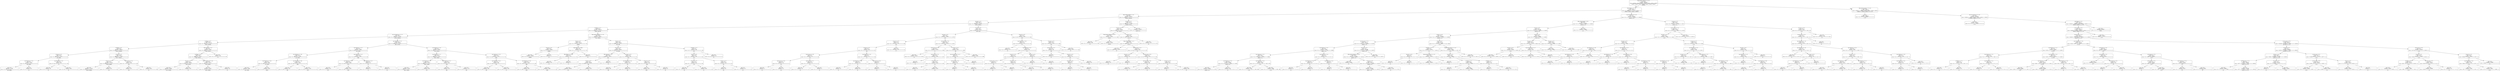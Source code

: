 digraph Tree {
node [shape=box, style="rounded", color="black", fontname="helvetica"] ;
edge [fontname="helvetica"] ;
0 [label="http.request.method_1 <= -0.4\ngini = 0.9\nsamples = 3000360\nvalue = [200024, 200024, 200024, 200024, 200024, 200024, 200024\n200024, 200024, 200024, 200024, 200024, 200024, 200024\n200024]"] ;
1 [label="http.referer_1 <= -1.0\ngini = 0.8\nsamples = 1200144\nvalue = [0, 200024, 0, 0, 0, 0, 0, 0, 200024, 0, 0\n200024, 200024, 200024, 200024]"] ;
0 -> 1 [labeldistance=2.5, labelangle=45, headlabel="True"] ;
2 [label="http.content_length <= -0.1\ngini = 0.7\nsamples = 600072\nvalue = [0, 200024, 0, 0, 0, 0, 0, 0, 0, 0, 0, 0, 0\n200024, 200024]"] ;
1 -> 2 ;
3 [label="tcp.seq <= -0.2\ngini = 0.6\nsamples = 425387\nvalue = [0, 197119, 0, 0, 0, 0, 0, 0, 0, 0, 0, 0, 0\n43456, 184812]"] ;
2 -> 3 ;
4 [label="tcp.flags <= 1.2\ngini = 0.6\nsamples = 404410\nvalue = [0, 197021, 0, 0, 0, 0, 0, 0, 0, 0, 0, 0, 0\n22659, 184730]"] ;
3 -> 4 ;
5 [label="tcp.connection.syn <= 1.3\ngini = 0.6\nsamples = 315432\nvalue = [0, 127753, 0, 0, 0, 0, 0, 0, 0, 0, 0, 0, 0\n21543, 166136]"] ;
4 -> 5 ;
6 [label="tcp.flags <= 0.4\ngini = 0.5\nsamples = 247399\nvalue = [0, 77477, 0, 0, 0, 0, 0, 0, 0, 0, 0, 0, 0\n19556, 150366]"] ;
5 -> 6 ;
7 [label="tcp.flags <= 0.1\ngini = 0.6\nsamples = 186337\nvalue = [0, 66597, 0, 0, 0, 0, 0, 0, 0, 0, 0, 0, 0\n16120, 103620]"] ;
6 -> 7 ;
8 [label="tcp.seq <= -0.2\ngini = 0.5\nsamples = 12475\nvalue = [0, 2937, 0, 0, 0, 0, 0, 0, 0, 0, 0, 0, 0\n943, 8595]"] ;
7 -> 8 ;
9 [label="tcp.checksum <= 1.9\ngini = 0.4\nsamples = 11834\nvalue = [0, 2414, 0, 0, 0, 0, 0, 0, 0, 0, 0, 0, 0\n825, 8595]"] ;
8 -> 9 ;
10 [label="gini = 0.4\nsamples = 11795\nvalue = [0, 2390, 0, 0, 0, 0, 0, 0, 0, 0, 0, 0, 0\n819, 8586]"] ;
9 -> 10 ;
11 [label="gini = 0.5\nsamples = 39\nvalue = [0, 24, 0, 0, 0, 0, 0, 0, 0, 0, 0, 0, 0, 6\n9]"] ;
9 -> 11 ;
12 [label="tcp.checksum <= -0.7\ngini = 0.3\nsamples = 641\nvalue = [0, 523, 0, 0, 0, 0, 0, 0, 0, 0, 0, 0, 0, 118\n0]"] ;
8 -> 12 ;
13 [label="gini = 0.0\nsamples = 92\nvalue = [0, 91, 0, 0, 0, 0, 0, 0, 0, 0, 0, 0, 0, 1\n0]"] ;
12 -> 13 ;
14 [label="gini = 0.3\nsamples = 549\nvalue = [0, 432, 0, 0, 0, 0, 0, 0, 0, 0, 0, 0, 0, 117\n0]"] ;
12 -> 14 ;
15 [label="tcp.seq <= -0.2\ngini = 0.6\nsamples = 173862\nvalue = [0, 63660, 0, 0, 0, 0, 0, 0, 0, 0, 0, 0, 0\n15177, 95025]"] ;
7 -> 15 ;
16 [label="tcp.ack <= -0.2\ngini = 0.6\nsamples = 173424\nvalue = [0, 63653, 0, 0, 0, 0, 0, 0, 0, 0, 0, 0, 0\n14785, 94986]"] ;
15 -> 16 ;
17 [label="gini = 0.6\nsamples = 173151\nvalue = [0, 63653, 0, 0, 0, 0, 0, 0, 0, 0, 0, 0, 0\n14533, 94965]"] ;
16 -> 17 ;
18 [label="gini = 0.1\nsamples = 273\nvalue = [0, 0, 0, 0, 0, 0, 0, 0, 0, 0, 0, 0, 0, 252\n21]"] ;
16 -> 18 ;
19 [label="tcp.ack_raw <= -0.1\ngini = 0.2\nsamples = 438\nvalue = [0, 7, 0, 0, 0, 0, 0, 0, 0, 0, 0, 0, 0, 392\n39]"] ;
15 -> 19 ;
20 [label="gini = 0.3\nsamples = 137\nvalue = [0, 0, 0, 0, 0, 0, 0, 0, 0, 0, 0, 0, 0, 107\n30]"] ;
19 -> 20 ;
21 [label="gini = 0.1\nsamples = 301\nvalue = [0, 7, 0, 0, 0, 0, 0, 0, 0, 0, 0, 0, 0, 285\n9]"] ;
19 -> 21 ;
22 [label="http.response <= 2.3\ngini = 0.4\nsamples = 61062\nvalue = [0, 10880, 0, 0, 0, 0, 0, 0, 0, 0, 0, 0, 0\n3436, 46746]"] ;
6 -> 22 ;
23 [label="tcp.flags <= 0.6\ngini = 0.4\nsamples = 60910\nvalue = [0, 10880, 0, 0, 0, 0, 0, 0, 0, 0, 0, 0, 0\n3284, 46746]"] ;
22 -> 23 ;
24 [label="tcp.seq <= -0.2\ngini = 0.3\nsamples = 38636\nvalue = [0, 6376, 0, 0, 0, 0, 0, 0, 0, 0, 0, 0, 0\n1206, 31054]"] ;
23 -> 24 ;
25 [label="gini = 0.3\nsamples = 38492\nvalue = [0, 6329, 0, 0, 0, 0, 0, 0, 0, 0, 0, 0, 0\n1114, 31049]"] ;
24 -> 25 ;
26 [label="gini = 0.5\nsamples = 144\nvalue = [0, 47, 0, 0, 0, 0, 0, 0, 0, 0, 0, 0, 0, 92\n5]"] ;
24 -> 26 ;
27 [label="tcp.connection.rst <= 1.8\ngini = 0.5\nsamples = 22274\nvalue = [0, 4504, 0, 0, 0, 0, 0, 0, 0, 0, 0, 0, 0\n2078, 15692]"] ;
23 -> 27 ;
28 [label="gini = 0.5\nsamples = 22242\nvalue = [0, 4472, 0, 0, 0, 0, 0, 0, 0, 0, 0, 0, 0\n2078, 15692]"] ;
27 -> 28 ;
29 [label="gini = 0.0\nsamples = 32\nvalue = [0, 32, 0, 0, 0, 0, 0, 0, 0, 0, 0, 0, 0, 0\n0]"] ;
27 -> 29 ;
30 [label="gini = 0.0\nsamples = 152\nvalue = [0, 0, 0, 0, 0, 0, 0, 0, 0, 0, 0, 0, 0, 152\n0]"] ;
22 -> 30 ;
31 [label="tcp.checksum <= -0.7\ngini = 0.4\nsamples = 68033\nvalue = [0, 50276, 0, 0, 0, 0, 0, 0, 0, 0, 0, 0, 0\n1987, 15770]"] ;
5 -> 31 ;
32 [label="tcp.checksum <= -0.7\ngini = 0.4\nsamples = 11803\nvalue = [0, 8294, 0, 0, 0, 0, 0, 0, 0, 0, 0, 0, 0\n253, 3256]"] ;
31 -> 32 ;
33 [label="tcp.checksum <= -0.8\ngini = 0.4\nsamples = 10108\nvalue = [0, 7224, 0, 0, 0, 0, 0, 0, 0, 0, 0, 0, 0\n214, 2670]"] ;
32 -> 33 ;
34 [label="tcp.checksum <= -0.9\ngini = 0.4\nsamples = 8057\nvalue = [0, 5597, 0, 0, 0, 0, 0, 0, 0, 0, 0, 0, 0\n173, 2287]"] ;
33 -> 34 ;
35 [label="gini = 0.4\nsamples = 4830\nvalue = [0, 3478, 0, 0, 0, 0, 0, 0, 0, 0, 0, 0, 0\n116, 1236]"] ;
34 -> 35 ;
36 [label="gini = 0.5\nsamples = 3227\nvalue = [0, 2119, 0, 0, 0, 0, 0, 0, 0, 0, 0, 0, 0, 57\n1051]"] ;
34 -> 36 ;
37 [label="tcp.checksum <= -0.8\ngini = 0.3\nsamples = 2051\nvalue = [0, 1627, 0, 0, 0, 0, 0, 0, 0, 0, 0, 0, 0, 41\n383]"] ;
33 -> 37 ;
38 [label="gini = 0.2\nsamples = 327\nvalue = [0, 284, 0, 0, 0, 0, 0, 0, 0, 0, 0, 0, 0, 7\n36]"] ;
37 -> 38 ;
39 [label="gini = 0.4\nsamples = 1724\nvalue = [0, 1343, 0, 0, 0, 0, 0, 0, 0, 0, 0, 0, 0, 34\n347]"] ;
37 -> 39 ;
40 [label="tcp.checksum <= -0.7\ngini = 0.5\nsamples = 1695\nvalue = [0, 1070, 0, 0, 0, 0, 0, 0, 0, 0, 0, 0, 0, 39\n586]"] ;
32 -> 40 ;
41 [label="tcp.checksum <= -0.7\ngini = 0.5\nsamples = 1684\nvalue = [0, 1070, 0, 0, 0, 0, 0, 0, 0, 0, 0, 0, 0, 37\n577]"] ;
40 -> 41 ;
42 [label="gini = 0.5\nsamples = 137\nvalue = [0, 67, 0, 0, 0, 0, 0, 0, 0, 0, 0, 0, 0, 3\n67]"] ;
41 -> 42 ;
43 [label="gini = 0.5\nsamples = 1547\nvalue = [0, 1003, 0, 0, 0, 0, 0, 0, 0, 0, 0, 0, 0, 34\n510]"] ;
41 -> 43 ;
44 [label="tcp.checksum <= -0.7\ngini = 0.3\nsamples = 11\nvalue = [0, 0, 0, 0, 0, 0, 0, 0, 0, 0, 0, 0, 0, 2\n9]"] ;
40 -> 44 ;
45 [label="gini = 0.5\nsamples = 2\nvalue = [0, 0, 0, 0, 0, 0, 0, 0, 0, 0, 0, 0, 0, 1\n1]"] ;
44 -> 45 ;
46 [label="gini = 0.2\nsamples = 9\nvalue = [0, 0, 0, 0, 0, 0, 0, 0, 0, 0, 0, 0, 0, 1\n8]"] ;
44 -> 46 ;
47 [label="tcp.checksum <= 1.8\ngini = 0.4\nsamples = 56230\nvalue = [0, 41982, 0, 0, 0, 0, 0, 0, 0, 0, 0, 0, 0\n1734, 12514]"] ;
31 -> 47 ;
48 [label="tcp.checksum <= 1.7\ngini = 0.4\nsamples = 53476\nvalue = [0, 39780, 0, 0, 0, 0, 0, 0, 0, 0, 0, 0, 0\n1664, 12032]"] ;
47 -> 48 ;
49 [label="tcp.checksum <= 1.7\ngini = 0.4\nsamples = 53171\nvalue = [0, 39609, 0, 0, 0, 0, 0, 0, 0, 0, 0, 0, 0\n1662, 11900]"] ;
48 -> 49 ;
50 [label="gini = 0.4\nsamples = 52527\nvalue = [0, 39063, 0, 0, 0, 0, 0, 0, 0, 0, 0, 0, 0\n1631, 11833]"] ;
49 -> 50 ;
51 [label="gini = 0.3\nsamples = 644\nvalue = [0, 546, 0, 0, 0, 0, 0, 0, 0, 0, 0, 0, 0, 31\n67]"] ;
49 -> 51 ;
52 [label="tcp.checksum <= 1.7\ngini = 0.5\nsamples = 305\nvalue = [0, 171, 0, 0, 0, 0, 0, 0, 0, 0, 0, 0, 0, 2\n132]"] ;
48 -> 52 ;
53 [label="gini = 0.5\nsamples = 131\nvalue = [0, 51, 0, 0, 0, 0, 0, 0, 0, 0, 0, 0, 0, 0\n80]"] ;
52 -> 53 ;
54 [label="gini = 0.4\nsamples = 174\nvalue = [0, 120, 0, 0, 0, 0, 0, 0, 0, 0, 0, 0, 0, 2\n52]"] ;
52 -> 54 ;
55 [label="tcp.checksum <= 1.8\ngini = 0.3\nsamples = 2754\nvalue = [0, 2202, 0, 0, 0, 0, 0, 0, 0, 0, 0, 0, 0, 70\n482]"] ;
47 -> 55 ;
56 [label="tcp.checksum <= 1.8\ngini = 0.1\nsamples = 499\nvalue = [0, 463, 0, 0, 0, 0, 0, 0, 0, 0, 0, 0, 0, 2\n34]"] ;
55 -> 56 ;
57 [label="gini = 0.2\nsamples = 304\nvalue = [0, 269, 0, 0, 0, 0, 0, 0, 0, 0, 0, 0, 0, 2\n33]"] ;
56 -> 57 ;
58 [label="gini = 0.0\nsamples = 195\nvalue = [0, 194, 0, 0, 0, 0, 0, 0, 0, 0, 0, 0, 0, 0\n1]"] ;
56 -> 58 ;
59 [label="tcp.checksum <= 1.8\ngini = 0.4\nsamples = 2255\nvalue = [0, 1739, 0, 0, 0, 0, 0, 0, 0, 0, 0, 0, 0, 68\n448]"] ;
55 -> 59 ;
60 [label="gini = 0.5\nsamples = 452\nvalue = [0, 288, 0, 0, 0, 0, 0, 0, 0, 0, 0, 0, 0, 10\n154]"] ;
59 -> 60 ;
61 [label="gini = 0.3\nsamples = 1803\nvalue = [0, 1451, 0, 0, 0, 0, 0, 0, 0, 0, 0, 0, 0, 58\n294]"] ;
59 -> 61 ;
62 [label="http.request.method_0 <= -0.5\ngini = 0.4\nsamples = 88978\nvalue = [0, 69268, 0, 0, 0, 0, 0, 0, 0, 0, 0, 0, 0\n1116, 18594]"] ;
4 -> 62 ;
63 [label="tcp.len <= 0.1\ngini = 0.1\nsamples = 19018\nvalue = [0, 3, 0, 0, 0, 0, 0, 0, 0, 0, 0, 0, 0, 716\n18299]"] ;
62 -> 63 ;
64 [label="tcp.seq <= -0.2\ngini = 0.0\nsamples = 18300\nvalue = [0, 0, 0, 0, 0, 0, 0, 0, 0, 0, 0, 0, 0, 2\n18298]"] ;
63 -> 64 ;
65 [label="gini = 0.0\nsamples = 18298\nvalue = [0, 0, 0, 0, 0, 0, 0, 0, 0, 0, 0, 0, 0, 0\n18298]"] ;
64 -> 65 ;
66 [label="gini = 0.0\nsamples = 2\nvalue = [0, 0, 0, 0, 0, 0, 0, 0, 0, 0, 0, 0, 0, 2\n0]"] ;
64 -> 66 ;
67 [label="http.referer_4 <= 282.1\ngini = 0.0\nsamples = 718\nvalue = [0, 3, 0, 0, 0, 0, 0, 0, 0, 0, 0, 0, 0, 714\n1]"] ;
63 -> 67 ;
68 [label="http.referer_2 <= 22.8\ngini = 0.0\nsamples = 715\nvalue = [0, 0, 0, 0, 0, 0, 0, 0, 0, 0, 0, 0, 0, 714\n1]"] ;
67 -> 68 ;
69 [label="gini = 0.0\nsamples = 714\nvalue = [0, 0, 0, 0, 0, 0, 0, 0, 0, 0, 0, 0, 0, 714\n0]"] ;
68 -> 69 ;
70 [label="gini = 0.0\nsamples = 1\nvalue = [0, 0, 0, 0, 0, 0, 0, 0, 0, 0, 0, 0, 0, 0\n1]"] ;
68 -> 70 ;
71 [label="gini = 0.0\nsamples = 3\nvalue = [0, 3, 0, 0, 0, 0, 0, 0, 0, 0, 0, 0, 0, 0\n0]"] ;
67 -> 71 ;
72 [label="tcp.len <= 0.7\ngini = 0.0\nsamples = 69960\nvalue = [0, 69265, 0, 0, 0, 0, 0, 0, 0, 0, 0, 0, 0\n400, 295]"] ;
62 -> 72 ;
73 [label="tcp.ack <= -0.2\ngini = 0.0\nsamples = 69534\nvalue = [0, 69228, 0, 0, 0, 0, 0, 0, 0, 0, 0, 0, 0\n98, 208]"] ;
72 -> 73 ;
74 [label="http.response <= 2.3\ngini = 0.0\nsamples = 69271\nvalue = [0, 69228, 0, 0, 0, 0, 0, 0, 0, 0, 0, 0, 0, 7\n36]"] ;
73 -> 74 ;
75 [label="tcp.len <= 0.4\ngini = 0.0\nsamples = 69269\nvalue = [0, 69228, 0, 0, 0, 0, 0, 0, 0, 0, 0, 0, 0, 5\n36]"] ;
74 -> 75 ;
76 [label="gini = 0.0\nsamples = 69126\nvalue = [0, 69100, 0, 0, 0, 0, 0, 0, 0, 0, 0, 0, 0, 5\n21]"] ;
75 -> 76 ;
77 [label="gini = 0.2\nsamples = 143\nvalue = [0, 128, 0, 0, 0, 0, 0, 0, 0, 0, 0, 0, 0, 0\n15]"] ;
75 -> 77 ;
78 [label="gini = 0.0\nsamples = 2\nvalue = [0, 0, 0, 0, 0, 0, 0, 0, 0, 0, 0, 0, 0, 2\n0]"] ;
74 -> 78 ;
79 [label="tcp.seq <= -0.2\ngini = 0.5\nsamples = 263\nvalue = [0, 0, 0, 0, 0, 0, 0, 0, 0, 0, 0, 0, 0, 91\n172]"] ;
73 -> 79 ;
80 [label="tcp.checksum <= 1.6\ngini = 0.4\nsamples = 115\nvalue = [0, 0, 0, 0, 0, 0, 0, 0, 0, 0, 0, 0, 0, 78\n37]"] ;
79 -> 80 ;
81 [label="gini = 0.3\nsamples = 96\nvalue = [0, 0, 0, 0, 0, 0, 0, 0, 0, 0, 0, 0, 0, 78\n18]"] ;
80 -> 81 ;
82 [label="gini = 0.0\nsamples = 19\nvalue = [0, 0, 0, 0, 0, 0, 0, 0, 0, 0, 0, 0, 0, 0\n19]"] ;
80 -> 82 ;
83 [label="tcp.ack <= -0.2\ngini = 0.2\nsamples = 148\nvalue = [0, 0, 0, 0, 0, 0, 0, 0, 0, 0, 0, 0, 0, 13\n135]"] ;
79 -> 83 ;
84 [label="gini = 0.1\nsamples = 140\nvalue = [0, 0, 0, 0, 0, 0, 0, 0, 0, 0, 0, 0, 0, 5\n135]"] ;
83 -> 84 ;
85 [label="gini = 0.0\nsamples = 8\nvalue = [0, 0, 0, 0, 0, 0, 0, 0, 0, 0, 0, 0, 0, 8\n0]"] ;
83 -> 85 ;
86 [label="tcp.flags <= 1.3\ngini = 0.4\nsamples = 426\nvalue = [0, 37, 0, 0, 0, 0, 0, 0, 0, 0, 0, 0, 0, 302\n87]"] ;
72 -> 86 ;
87 [label="tcp.len <= 0.8\ngini = 0.4\nsamples = 392\nvalue = [0, 3, 0, 0, 0, 0, 0, 0, 0, 0, 0, 0, 0, 302\n87]"] ;
86 -> 87 ;
88 [label="tcp.ack <= -0.2\ngini = 0.1\nsamples = 254\nvalue = [0, 1, 0, 0, 0, 0, 0, 0, 0, 0, 0, 0, 0, 240\n13]"] ;
87 -> 88 ;
89 [label="gini = 0.6\nsamples = 16\nvalue = [0, 1, 0, 0, 0, 0, 0, 0, 0, 0, 0, 0, 0, 7\n8]"] ;
88 -> 89 ;
90 [label="gini = 0.0\nsamples = 238\nvalue = [0, 0, 0, 0, 0, 0, 0, 0, 0, 0, 0, 0, 0, 233\n5]"] ;
88 -> 90 ;
91 [label="tcp.len <= 1.4\ngini = 0.5\nsamples = 138\nvalue = [0, 2, 0, 0, 0, 0, 0, 0, 0, 0, 0, 0, 0, 62\n74]"] ;
87 -> 91 ;
92 [label="gini = 0.3\nsamples = 91\nvalue = [0, 0, 0, 0, 0, 0, 0, 0, 0, 0, 0, 0, 0, 17\n74]"] ;
91 -> 92 ;
93 [label="gini = 0.1\nsamples = 47\nvalue = [0, 2, 0, 0, 0, 0, 0, 0, 0, 0, 0, 0, 0, 45\n0]"] ;
91 -> 93 ;
94 [label="gini = 0.0\nsamples = 34\nvalue = [0, 34, 0, 0, 0, 0, 0, 0, 0, 0, 0, 0, 0, 0\n0]"] ;
86 -> 94 ;
95 [label="tcp.len <= 0.8\ngini = 0.0\nsamples = 20977\nvalue = [0, 98, 0, 0, 0, 0, 0, 0, 0, 0, 0, 0, 0\n20797, 82]"] ;
3 -> 95 ;
96 [label="tcp.seq <= -0.2\ngini = 0.0\nsamples = 19841\nvalue = [0, 3, 0, 0, 0, 0, 0, 0, 0, 0, 0, 0, 0, 19776\n62]"] ;
95 -> 96 ;
97 [label="tcp.ack <= -0.2\ngini = 0.1\nsamples = 318\nvalue = [0, 3, 0, 0, 0, 0, 0, 0, 0, 0, 0, 0, 0, 299\n16]"] ;
96 -> 97 ;
98 [label="tcp.seq <= -0.2\ngini = 0.3\nsamples = 106\nvalue = [0, 3, 0, 0, 0, 0, 0, 0, 0, 0, 0, 0, 0, 87\n16]"] ;
97 -> 98 ;
99 [label="tcp.ack_raw <= -0.0\ngini = 0.5\nsamples = 32\nvalue = [0, 0, 0, 0, 0, 0, 0, 0, 0, 0, 0, 0, 0, 18\n14]"] ;
98 -> 99 ;
100 [label="tcp.ack_raw <= -0.3\ngini = 0.4\nsamples = 16\nvalue = [0, 0, 0, 0, 0, 0, 0, 0, 0, 0, 0, 0, 0, 5\n11]"] ;
99 -> 100 ;
101 [label="gini = 0.0\nsamples = 5\nvalue = [0, 0, 0, 0, 0, 0, 0, 0, 0, 0, 0, 0, 0, 5\n0]"] ;
100 -> 101 ;
102 [label="gini = 0.0\nsamples = 11\nvalue = [0, 0, 0, 0, 0, 0, 0, 0, 0, 0, 0, 0, 0, 0\n11]"] ;
100 -> 102 ;
103 [label="tcp.ack_raw <= 1.7\ngini = 0.3\nsamples = 16\nvalue = [0, 0, 0, 0, 0, 0, 0, 0, 0, 0, 0, 0, 0, 13\n3]"] ;
99 -> 103 ;
104 [label="gini = 0.0\nsamples = 13\nvalue = [0, 0, 0, 0, 0, 0, 0, 0, 0, 0, 0, 0, 0, 13\n0]"] ;
103 -> 104 ;
105 [label="gini = 0.0\nsamples = 3\nvalue = [0, 0, 0, 0, 0, 0, 0, 0, 0, 0, 0, 0, 0, 0\n3]"] ;
103 -> 105 ;
106 [label="tcp.checksum <= 1.6\ngini = 0.1\nsamples = 74\nvalue = [0, 3, 0, 0, 0, 0, 0, 0, 0, 0, 0, 0, 0, 69\n2]"] ;
98 -> 106 ;
107 [label="tcp.checksum <= -0.4\ngini = 0.1\nsamples = 70\nvalue = [0, 2, 0, 0, 0, 0, 0, 0, 0, 0, 0, 0, 0, 67\n1]"] ;
106 -> 107 ;
108 [label="gini = 0.3\nsamples = 11\nvalue = [0, 1, 0, 0, 0, 0, 0, 0, 0, 0, 0, 0, 0, 9\n1]"] ;
107 -> 108 ;
109 [label="gini = 0.0\nsamples = 59\nvalue = [0, 1, 0, 0, 0, 0, 0, 0, 0, 0, 0, 0, 0, 58\n0]"] ;
107 -> 109 ;
110 [label="tcp.ack_raw <= 0.4\ngini = 0.6\nsamples = 4\nvalue = [0, 1, 0, 0, 0, 0, 0, 0, 0, 0, 0, 0, 0, 2\n1]"] ;
106 -> 110 ;
111 [label="gini = 0.0\nsamples = 2\nvalue = [0, 0, 0, 0, 0, 0, 0, 0, 0, 0, 0, 0, 0, 2\n0]"] ;
110 -> 111 ;
112 [label="gini = 0.5\nsamples = 2\nvalue = [0, 1, 0, 0, 0, 0, 0, 0, 0, 0, 0, 0, 0, 0\n1]"] ;
110 -> 112 ;
113 [label="gini = 0.0\nsamples = 212\nvalue = [0, 0, 0, 0, 0, 0, 0, 0, 0, 0, 0, 0, 0, 212\n0]"] ;
97 -> 113 ;
114 [label="tcp.ack_raw <= 1.8\ngini = 0.0\nsamples = 19523\nvalue = [0, 0, 0, 0, 0, 0, 0, 0, 0, 0, 0, 0, 0, 19477\n46]"] ;
96 -> 114 ;
115 [label="tcp.ack_raw <= 1.5\ngini = 0.0\nsamples = 17576\nvalue = [0, 0, 0, 0, 0, 0, 0, 0, 0, 0, 0, 0, 0, 17569\n7]"] ;
114 -> 115 ;
116 [label="gini = 0.0\nsamples = 16212\nvalue = [0, 0, 0, 0, 0, 0, 0, 0, 0, 0, 0, 0, 0, 16212\n0]"] ;
115 -> 116 ;
117 [label="tcp.ack_raw <= 1.5\ngini = 0.0\nsamples = 1364\nvalue = [0, 0, 0, 0, 0, 0, 0, 0, 0, 0, 0, 0, 0, 1357\n7]"] ;
115 -> 117 ;
118 [label="gini = 0.0\nsamples = 1\nvalue = [0, 0, 0, 0, 0, 0, 0, 0, 0, 0, 0, 0, 0, 0\n1]"] ;
117 -> 118 ;
119 [label="tcp.ack <= -0.2\ngini = 0.0\nsamples = 1363\nvalue = [0, 0, 0, 0, 0, 0, 0, 0, 0, 0, 0, 0, 0, 1357\n6]"] ;
117 -> 119 ;
120 [label="gini = 0.2\nsamples = 50\nvalue = [0, 0, 0, 0, 0, 0, 0, 0, 0, 0, 0, 0, 0, 44\n6]"] ;
119 -> 120 ;
121 [label="gini = 0.0\nsamples = 1313\nvalue = [0, 0, 0, 0, 0, 0, 0, 0, 0, 0, 0, 0, 0, 1313\n0]"] ;
119 -> 121 ;
122 [label="tcp.ack <= -0.2\ngini = 0.0\nsamples = 1947\nvalue = [0, 0, 0, 0, 0, 0, 0, 0, 0, 0, 0, 0, 0, 1908\n39]"] ;
114 -> 122 ;
123 [label="tcp.connection.fin <= 1.7\ngini = 0.1\nsamples = 41\nvalue = [0, 0, 0, 0, 0, 0, 0, 0, 0, 0, 0, 0, 0, 2\n39]"] ;
122 -> 123 ;
124 [label="tcp.ack_raw <= 1.9\ngini = 0.0\nsamples = 40\nvalue = [0, 0, 0, 0, 0, 0, 0, 0, 0, 0, 0, 0, 0, 1\n39]"] ;
123 -> 124 ;
125 [label="gini = 0.2\nsamples = 7\nvalue = [0, 0, 0, 0, 0, 0, 0, 0, 0, 0, 0, 0, 0, 1\n6]"] ;
124 -> 125 ;
126 [label="gini = 0.0\nsamples = 33\nvalue = [0, 0, 0, 0, 0, 0, 0, 0, 0, 0, 0, 0, 0, 0\n33]"] ;
124 -> 126 ;
127 [label="gini = 0.0\nsamples = 1\nvalue = [0, 0, 0, 0, 0, 0, 0, 0, 0, 0, 0, 0, 0, 1\n0]"] ;
123 -> 127 ;
128 [label="gini = 0.0\nsamples = 1906\nvalue = [0, 0, 0, 0, 0, 0, 0, 0, 0, 0, 0, 0, 0, 1906\n0]"] ;
122 -> 128 ;
129 [label="tcp.ack <= -0.2\ngini = 0.2\nsamples = 1136\nvalue = [0, 95, 0, 0, 0, 0, 0, 0, 0, 0, 0, 0, 0, 1021\n20]"] ;
95 -> 129 ;
130 [label="tcp.checksum <= -0.5\ngini = 0.3\nsamples = 114\nvalue = [0, 95, 0, 0, 0, 0, 0, 0, 0, 0, 0, 0, 0, 19\n0]"] ;
129 -> 130 ;
131 [label="gini = 0.0\nsamples = 13\nvalue = [0, 0, 0, 0, 0, 0, 0, 0, 0, 0, 0, 0, 0, 13\n0]"] ;
130 -> 131 ;
132 [label="tcp.checksum <= 1.6\ngini = 0.1\nsamples = 101\nvalue = [0, 95, 0, 0, 0, 0, 0, 0, 0, 0, 0, 0, 0, 6\n0]"] ;
130 -> 132 ;
133 [label="tcp.ack <= -0.2\ngini = 0.1\nsamples = 95\nvalue = [0, 92, 0, 0, 0, 0, 0, 0, 0, 0, 0, 0, 0, 3\n0]"] ;
132 -> 133 ;
134 [label="tcp.ack_raw <= -0.1\ngini = 0.3\nsamples = 12\nvalue = [0, 10, 0, 0, 0, 0, 0, 0, 0, 0, 0, 0, 0, 2\n0]"] ;
133 -> 134 ;
135 [label="gini = 0.0\nsamples = 10\nvalue = [0, 10, 0, 0, 0, 0, 0, 0, 0, 0, 0, 0, 0, 0\n0]"] ;
134 -> 135 ;
136 [label="gini = 0.0\nsamples = 2\nvalue = [0, 0, 0, 0, 0, 0, 0, 0, 0, 0, 0, 0, 0, 2\n0]"] ;
134 -> 136 ;
137 [label="tcp.seq <= -0.2\ngini = 0.0\nsamples = 83\nvalue = [0, 82, 0, 0, 0, 0, 0, 0, 0, 0, 0, 0, 0, 1\n0]"] ;
133 -> 137 ;
138 [label="gini = 0.0\nsamples = 63\nvalue = [0, 63, 0, 0, 0, 0, 0, 0, 0, 0, 0, 0, 0, 0\n0]"] ;
137 -> 138 ;
139 [label="gini = 0.1\nsamples = 20\nvalue = [0, 19, 0, 0, 0, 0, 0, 0, 0, 0, 0, 0, 0, 1\n0]"] ;
137 -> 139 ;
140 [label="tcp.ack <= -0.2\ngini = 0.5\nsamples = 6\nvalue = [0, 3, 0, 0, 0, 0, 0, 0, 0, 0, 0, 0, 0, 3\n0]"] ;
132 -> 140 ;
141 [label="gini = 0.0\nsamples = 3\nvalue = [0, 0, 0, 0, 0, 0, 0, 0, 0, 0, 0, 0, 0, 3\n0]"] ;
140 -> 141 ;
142 [label="gini = 0.0\nsamples = 3\nvalue = [0, 3, 0, 0, 0, 0, 0, 0, 0, 0, 0, 0, 0, 0\n0]"] ;
140 -> 142 ;
143 [label="tcp.seq <= -0.2\ngini = 0.0\nsamples = 1022\nvalue = [0, 0, 0, 0, 0, 0, 0, 0, 0, 0, 0, 0, 0, 1002\n20]"] ;
129 -> 143 ;
144 [label="tcp.ack_raw <= 1.7\ngini = 0.4\nsamples = 28\nvalue = [0, 0, 0, 0, 0, 0, 0, 0, 0, 0, 0, 0, 0, 8\n20]"] ;
143 -> 144 ;
145 [label="gini = 0.0\nsamples = 7\nvalue = [0, 0, 0, 0, 0, 0, 0, 0, 0, 0, 0, 0, 0, 7\n0]"] ;
144 -> 145 ;
146 [label="tcp.ack <= -0.2\ngini = 0.1\nsamples = 21\nvalue = [0, 0, 0, 0, 0, 0, 0, 0, 0, 0, 0, 0, 0, 1\n20]"] ;
144 -> 146 ;
147 [label="tcp.seq <= -0.2\ngini = 0.5\nsamples = 2\nvalue = [0, 0, 0, 0, 0, 0, 0, 0, 0, 0, 0, 0, 0, 1\n1]"] ;
146 -> 147 ;
148 [label="gini = 0.0\nsamples = 1\nvalue = [0, 0, 0, 0, 0, 0, 0, 0, 0, 0, 0, 0, 0, 0\n1]"] ;
147 -> 148 ;
149 [label="gini = 0.0\nsamples = 1\nvalue = [0, 0, 0, 0, 0, 0, 0, 0, 0, 0, 0, 0, 0, 1\n0]"] ;
147 -> 149 ;
150 [label="gini = 0.0\nsamples = 19\nvalue = [0, 0, 0, 0, 0, 0, 0, 0, 0, 0, 0, 0, 0, 0\n19]"] ;
146 -> 150 ;
151 [label="gini = 0.0\nsamples = 994\nvalue = [0, 0, 0, 0, 0, 0, 0, 0, 0, 0, 0, 0, 0, 994\n0]"] ;
143 -> 151 ;
152 [label="tcp.seq <= -0.2\ngini = 0.2\nsamples = 174685\nvalue = [0, 2905, 0, 0, 0, 0, 0, 0, 0, 0, 0, 0, 0\n156568, 15212]"] ;
2 -> 152 ;
153 [label="tcp.len <= 0.7\ngini = 0.3\nsamples = 18928\nvalue = [0, 2905, 0, 0, 0, 0, 0, 0, 0, 0, 0, 0, 0\n811, 15212]"] ;
152 -> 153 ;
154 [label="http.request.method_0 <= 0.5\ngini = 0.0\nsamples = 15612\nvalue = [0, 0, 0, 0, 0, 0, 0, 0, 0, 0, 0, 0, 0, 400\n15212]"] ;
153 -> 154 ;
155 [label="gini = 0.0\nsamples = 400\nvalue = [0, 0, 0, 0, 0, 0, 0, 0, 0, 0, 0, 0, 0, 400\n0]"] ;
154 -> 155 ;
156 [label="gini = 0.0\nsamples = 15212\nvalue = [0, 0, 0, 0, 0, 0, 0, 0, 0, 0, 0, 0, 0, 0\n15212]"] ;
154 -> 156 ;
157 [label="tcp.len <= 0.7\ngini = 0.2\nsamples = 3316\nvalue = [0, 2905, 0, 0, 0, 0, 0, 0, 0, 0, 0, 0, 0\n411, 0]"] ;
153 -> 157 ;
158 [label="http.content_length <= 1.7\ngini = 0.1\nsamples = 3075\nvalue = [0, 2905, 0, 0, 0, 0, 0, 0, 0, 0, 0, 0, 0\n170, 0]"] ;
157 -> 158 ;
159 [label="gini = 0.0\nsamples = 2446\nvalue = [0, 2446, 0, 0, 0, 0, 0, 0, 0, 0, 0, 0, 0, 0\n0]"] ;
158 -> 159 ;
160 [label="tcp.ack_raw <= -1.0\ngini = 0.4\nsamples = 629\nvalue = [0, 459, 0, 0, 0, 0, 0, 0, 0, 0, 0, 0, 0, 170\n0]"] ;
158 -> 160 ;
161 [label="tcp.ack <= -0.2\ngini = 0.2\nsamples = 16\nvalue = [0, 2, 0, 0, 0, 0, 0, 0, 0, 0, 0, 0, 0, 14\n0]"] ;
160 -> 161 ;
162 [label="gini = 0.0\nsamples = 14\nvalue = [0, 0, 0, 0, 0, 0, 0, 0, 0, 0, 0, 0, 0, 14\n0]"] ;
161 -> 162 ;
163 [label="gini = 0.0\nsamples = 2\nvalue = [0, 2, 0, 0, 0, 0, 0, 0, 0, 0, 0, 0, 0, 0\n0]"] ;
161 -> 163 ;
164 [label="tcp.ack_raw <= 0.2\ngini = 0.4\nsamples = 613\nvalue = [0, 457, 0, 0, 0, 0, 0, 0, 0, 0, 0, 0, 0, 156\n0]"] ;
160 -> 164 ;
165 [label="tcp.ack_raw <= -0.1\ngini = 0.5\nsamples = 206\nvalue = [0, 134, 0, 0, 0, 0, 0, 0, 0, 0, 0, 0, 0, 72\n0]"] ;
164 -> 165 ;
166 [label="gini = 0.4\nsamples = 137\nvalue = [0, 99, 0, 0, 0, 0, 0, 0, 0, 0, 0, 0, 0, 38\n0]"] ;
165 -> 166 ;
167 [label="gini = 0.5\nsamples = 69\nvalue = [0, 35, 0, 0, 0, 0, 0, 0, 0, 0, 0, 0, 0, 34\n0]"] ;
165 -> 167 ;
168 [label="tcp.ack <= -0.2\ngini = 0.3\nsamples = 407\nvalue = [0, 323, 0, 0, 0, 0, 0, 0, 0, 0, 0, 0, 0, 84\n0]"] ;
164 -> 168 ;
169 [label="gini = 0.0\nsamples = 7\nvalue = [0, 0, 0, 0, 0, 0, 0, 0, 0, 0, 0, 0, 0, 7\n0]"] ;
168 -> 169 ;
170 [label="gini = 0.3\nsamples = 400\nvalue = [0, 323, 0, 0, 0, 0, 0, 0, 0, 0, 0, 0, 0, 77\n0]"] ;
168 -> 170 ;
171 [label="gini = 0.0\nsamples = 241\nvalue = [0, 0, 0, 0, 0, 0, 0, 0, 0, 0, 0, 0, 0, 241\n0]"] ;
157 -> 171 ;
172 [label="gini = 0.0\nsamples = 155757\nvalue = [0, 0, 0, 0, 0, 0, 0, 0, 0, 0, 0, 0, 0\n155757, 0]"] ;
152 -> 172 ;
173 [label="tcp.connection.rst <= 1.8\ngini = 0.7\nsamples = 600072\nvalue = [0, 0, 0, 0, 0, 0, 0, 0, 200024, 0, 0, 200024\n200024, 0, 0]"] ;
1 -> 173 ;
174 [label="http.content_length <= 0.0\ngini = 0.7\nsamples = 561047\nvalue = [0, 0, 0, 0, 0, 0, 0, 0, 199016, 0, 0, 196352\n165679, 0, 0]"] ;
173 -> 174 ;
175 [label="tcp.len <= 0.4\ngini = 0.7\nsamples = 547385\nvalue = [0, 0, 0, 0, 0, 0, 0, 0, 185354, 0, 0, 196352\n165679, 0, 0]"] ;
174 -> 175 ;
176 [label="tcp.len <= -0.0\ngini = 0.7\nsamples = 496705\nvalue = [0, 0, 0, 0, 0, 0, 0, 0, 176349, 0, 0, 161996\n158360, 0, 0]"] ;
175 -> 176 ;
177 [label="tcp.ack_raw <= -1.0\ngini = 0.7\nsamples = 465319\nvalue = [0, 0, 0, 0, 0, 0, 0, 0, 167504, 0, 0, 161784\n136031, 0, 0]"] ;
176 -> 177 ;
178 [label="tcp.checksum <= 1.9\ngini = 0.6\nsamples = 72931\nvalue = [0, 0, 0, 0, 0, 0, 0, 0, 17592, 0, 0, 16508\n38831, 0, 0]"] ;
177 -> 178 ;
179 [label="tcp.checksum <= 1.5\ngini = 0.6\nsamples = 72907\nvalue = [0, 0, 0, 0, 0, 0, 0, 0, 17590, 0, 0, 16489\n38828, 0, 0]"] ;
178 -> 179 ;
180 [label="tcp.checksum <= 1.5\ngini = 0.6\nsamples = 65088\nvalue = [0, 0, 0, 0, 0, 0, 0, 0, 15813, 0, 0, 14822\n34453, 0, 0]"] ;
179 -> 180 ;
181 [label="gini = 0.6\nsamples = 64844\nvalue = [0, 0, 0, 0, 0, 0, 0, 0, 15731, 0, 0, 14731\n34382, 0, 0]"] ;
180 -> 181 ;
182 [label="gini = 0.7\nsamples = 244\nvalue = [0, 0, 0, 0, 0, 0, 0, 0, 82, 0, 0, 91, 71, 0\n0]"] ;
180 -> 182 ;
183 [label="tcp.checksum <= 1.8\ngini = 0.6\nsamples = 7819\nvalue = [0, 0, 0, 0, 0, 0, 0, 0, 1777, 0, 0, 1667, 4375\n0, 0]"] ;
179 -> 183 ;
184 [label="gini = 0.6\nsamples = 5237\nvalue = [0, 0, 0, 0, 0, 0, 0, 0, 1149, 0, 0, 999, 3089\n0, 0]"] ;
183 -> 184 ;
185 [label="gini = 0.6\nsamples = 2582\nvalue = [0, 0, 0, 0, 0, 0, 0, 0, 628, 0, 0, 668, 1286\n0, 0]"] ;
183 -> 185 ;
186 [label="tcp.checksum <= 1.9\ngini = 0.4\nsamples = 24\nvalue = [0, 0, 0, 0, 0, 0, 0, 0, 2, 0, 0, 19, 3, 0\n0]"] ;
178 -> 186 ;
187 [label="tcp.checksum <= 1.9\ngini = 0.1\nsamples = 20\nvalue = [0, 0, 0, 0, 0, 0, 0, 0, 1, 0, 0, 19, 0, 0\n0]"] ;
186 -> 187 ;
188 [label="gini = 0.2\nsamples = 9\nvalue = [0, 0, 0, 0, 0, 0, 0, 0, 1, 0, 0, 8, 0, 0\n0]"] ;
187 -> 188 ;
189 [label="gini = 0.0\nsamples = 11\nvalue = [0, 0, 0, 0, 0, 0, 0, 0, 0, 0, 0, 11, 0, 0\n0]"] ;
187 -> 189 ;
190 [label="tcp.checksum <= 1.9\ngini = 0.4\nsamples = 4\nvalue = [0, 0, 0, 0, 0, 0, 0, 0, 1, 0, 0, 0, 3, 0\n0]"] ;
186 -> 190 ;
191 [label="gini = 0.0\nsamples = 1\nvalue = [0, 0, 0, 0, 0, 0, 0, 0, 1, 0, 0, 0, 0, 0\n0]"] ;
190 -> 191 ;
192 [label="gini = 0.0\nsamples = 3\nvalue = [0, 0, 0, 0, 0, 0, 0, 0, 0, 0, 0, 0, 3, 0\n0]"] ;
190 -> 192 ;
193 [label="tcp.ack <= -0.2\ngini = 0.7\nsamples = 392388\nvalue = [0, 0, 0, 0, 0, 0, 0, 0, 149912, 0, 0, 145276\n97200, 0, 0]"] ;
177 -> 193 ;
194 [label="http.request.method_0 <= 0.5\ngini = 0.7\nsamples = 385517\nvalue = [0, 0, 0, 0, 0, 0, 0, 0, 149912, 0, 0, 145276\n90329, 0, 0]"] ;
193 -> 194 ;
195 [label="gini = 0.0\nsamples = 4406\nvalue = [0, 0, 0, 0, 0, 0, 0, 0, 4406, 0, 0, 0, 0, 0\n0]"] ;
194 -> 195 ;
196 [label="tcp.seq <= -0.2\ngini = 0.7\nsamples = 381111\nvalue = [0, 0, 0, 0, 0, 0, 0, 0, 145506, 0, 0, 145276\n90329, 0, 0]"] ;
194 -> 196 ;
197 [label="gini = 0.7\nsamples = 379409\nvalue = [0, 0, 0, 0, 0, 0, 0, 0, 145506, 0, 0, 145276\n88627, 0, 0]"] ;
196 -> 197 ;
198 [label="gini = 0.0\nsamples = 1702\nvalue = [0, 0, 0, 0, 0, 0, 0, 0, 0, 0, 0, 0, 1702, 0\n0]"] ;
196 -> 198 ;
199 [label="gini = 0.0\nsamples = 6871\nvalue = [0, 0, 0, 0, 0, 0, 0, 0, 0, 0, 0, 0, 6871, 0\n0]"] ;
193 -> 199 ;
200 [label="tcp.len <= 0.2\ngini = 0.4\nsamples = 31386\nvalue = [0, 0, 0, 0, 0, 0, 0, 0, 8845, 0, 0, 212, 22329\n0, 0]"] ;
176 -> 200 ;
201 [label="tcp.flags <= 1.0\ngini = 0.0\nsamples = 22230\nvalue = [0, 0, 0, 0, 0, 0, 0, 0, 7, 0, 0, 7, 22216, 0\n0]"] ;
200 -> 201 ;
202 [label="tcp.ack <= -0.2\ngini = 0.3\nsamples = 9\nvalue = [0, 0, 0, 0, 0, 0, 0, 0, 2, 0, 0, 7, 0, 0\n0]"] ;
201 -> 202 ;
203 [label="gini = 0.0\nsamples = 2\nvalue = [0, 0, 0, 0, 0, 0, 0, 0, 2, 0, 0, 0, 0, 0\n0]"] ;
202 -> 203 ;
204 [label="gini = 0.0\nsamples = 7\nvalue = [0, 0, 0, 0, 0, 0, 0, 0, 0, 0, 0, 7, 0, 0\n0]"] ;
202 -> 204 ;
205 [label="http.request.version_3 <= 7.6\ngini = 0.0\nsamples = 22221\nvalue = [0, 0, 0, 0, 0, 0, 0, 0, 5, 0, 0, 0, 22216, 0\n0]"] ;
201 -> 205 ;
206 [label="gini = 0.0\nsamples = 22216\nvalue = [0, 0, 0, 0, 0, 0, 0, 0, 0, 0, 0, 0, 22216, 0\n0]"] ;
205 -> 206 ;
207 [label="gini = 0.0\nsamples = 5\nvalue = [0, 0, 0, 0, 0, 0, 0, 0, 5, 0, 0, 0, 0, 0\n0]"] ;
205 -> 207 ;
208 [label="http.request.version_2 <= 2.5\ngini = 0.1\nsamples = 9156\nvalue = [0, 0, 0, 0, 0, 0, 0, 0, 8838, 0, 0, 205, 113\n0, 0]"] ;
200 -> 208 ;
209 [label="tcp.seq <= -0.2\ngini = 0.0\nsamples = 8956\nvalue = [0, 0, 0, 0, 0, 0, 0, 0, 8838, 0, 0, 5, 113\n0, 0]"] ;
208 -> 209 ;
210 [label="tcp.flags <= 1.1\ngini = 0.0\nsamples = 8840\nvalue = [0, 0, 0, 0, 0, 0, 0, 0, 8838, 0, 0, 2, 0, 0\n0]"] ;
209 -> 210 ;
211 [label="gini = 0.0\nsamples = 2\nvalue = [0, 0, 0, 0, 0, 0, 0, 0, 0, 0, 0, 2, 0, 0\n0]"] ;
210 -> 211 ;
212 [label="gini = 0.0\nsamples = 8838\nvalue = [0, 0, 0, 0, 0, 0, 0, 0, 8838, 0, 0, 0, 0, 0\n0]"] ;
210 -> 212 ;
213 [label="tcp.flags <= 1.1\ngini = 0.1\nsamples = 116\nvalue = [0, 0, 0, 0, 0, 0, 0, 0, 0, 0, 0, 3, 113, 0\n0]"] ;
209 -> 213 ;
214 [label="gini = 0.0\nsamples = 3\nvalue = [0, 0, 0, 0, 0, 0, 0, 0, 0, 0, 0, 3, 0, 0\n0]"] ;
213 -> 214 ;
215 [label="gini = 0.0\nsamples = 113\nvalue = [0, 0, 0, 0, 0, 0, 0, 0, 0, 0, 0, 0, 113, 0\n0]"] ;
213 -> 215 ;
216 [label="gini = 0.0\nsamples = 200\nvalue = [0, 0, 0, 0, 0, 0, 0, 0, 0, 0, 0, 200, 0, 0\n0]"] ;
208 -> 216 ;
217 [label="tcp.len <= 1.9\ngini = 0.5\nsamples = 50680\nvalue = [0, 0, 0, 0, 0, 0, 0, 0, 9005, 0, 0, 34356\n7319, 0, 0]"] ;
175 -> 217 ;
218 [label="tcp.seq <= -0.2\ngini = 0.0\nsamples = 34798\nvalue = [0, 0, 0, 0, 0, 0, 0, 0, 0, 0, 0, 34356, 442\n0, 0]"] ;
217 -> 218 ;
219 [label="tcp.ack <= -0.2\ngini = 0.0\nsamples = 34391\nvalue = [0, 0, 0, 0, 0, 0, 0, 0, 0, 0, 0, 34353, 38\n0, 0]"] ;
218 -> 219 ;
220 [label="gini = 0.0\nsamples = 34353\nvalue = [0, 0, 0, 0, 0, 0, 0, 0, 0, 0, 0, 34353, 0, 0\n0]"] ;
219 -> 220 ;
221 [label="gini = 0.0\nsamples = 38\nvalue = [0, 0, 0, 0, 0, 0, 0, 0, 0, 0, 0, 0, 38, 0\n0]"] ;
219 -> 221 ;
222 [label="tcp.connection.fin <= 1.7\ngini = 0.0\nsamples = 407\nvalue = [0, 0, 0, 0, 0, 0, 0, 0, 0, 0, 0, 3, 404, 0\n0]"] ;
218 -> 222 ;
223 [label="gini = 0.0\nsamples = 404\nvalue = [0, 0, 0, 0, 0, 0, 0, 0, 0, 0, 0, 0, 404, 0\n0]"] ;
222 -> 223 ;
224 [label="gini = 0.0\nsamples = 3\nvalue = [0, 0, 0, 0, 0, 0, 0, 0, 0, 0, 0, 3, 0, 0\n0]"] ;
222 -> 224 ;
225 [label="tcp.seq <= -0.2\ngini = 0.5\nsamples = 15882\nvalue = [0, 0, 0, 0, 0, 0, 0, 0, 9005, 0, 0, 0, 6877\n0, 0]"] ;
217 -> 225 ;
226 [label="gini = 0.0\nsamples = 9005\nvalue = [0, 0, 0, 0, 0, 0, 0, 0, 9005, 0, 0, 0, 0, 0\n0]"] ;
225 -> 226 ;
227 [label="gini = 0.0\nsamples = 6877\nvalue = [0, 0, 0, 0, 0, 0, 0, 0, 0, 0, 0, 0, 6877, 0\n0]"] ;
225 -> 227 ;
228 [label="gini = 0.0\nsamples = 13662\nvalue = [0, 0, 0, 0, 0, 0, 0, 0, 13662, 0, 0, 0, 0, 0\n0]"] ;
174 -> 228 ;
229 [label="tcp.seq <= -0.2\ngini = 0.2\nsamples = 39025\nvalue = [0, 0, 0, 0, 0, 0, 0, 0, 1008, 0, 0, 3672\n34345, 0, 0]"] ;
173 -> 229 ;
230 [label="tcp.ack_raw <= -1.0\ngini = 0.1\nsamples = 35152\nvalue = [0, 0, 0, 0, 0, 0, 0, 0, 1008, 0, 0, 0, 34144\n0, 0]"] ;
229 -> 230 ;
231 [label="tcp.seq <= -0.2\ngini = 0.4\nsamples = 4389\nvalue = [0, 0, 0, 0, 0, 0, 0, 0, 1008, 0, 0, 0, 3381\n0, 0]"] ;
230 -> 231 ;
232 [label="tcp.seq <= -0.2\ngini = 0.0\nsamples = 909\nvalue = [0, 0, 0, 0, 0, 0, 0, 0, 886, 0, 0, 0, 23, 0\n0]"] ;
231 -> 232 ;
233 [label="tcp.checksum <= -0.9\ngini = 0.0\nsamples = 874\nvalue = [0, 0, 0, 0, 0, 0, 0, 0, 866, 0, 0, 0, 8, 0\n0]"] ;
232 -> 233 ;
234 [label="tcp.checksum <= -0.9\ngini = 0.3\nsamples = 40\nvalue = [0, 0, 0, 0, 0, 0, 0, 0, 32, 0, 0, 0, 8, 0\n0]"] ;
233 -> 234 ;
235 [label="gini = 0.0\nsamples = 32\nvalue = [0, 0, 0, 0, 0, 0, 0, 0, 32, 0, 0, 0, 0, 0\n0]"] ;
234 -> 235 ;
236 [label="gini = 0.0\nsamples = 8\nvalue = [0, 0, 0, 0, 0, 0, 0, 0, 0, 0, 0, 0, 8, 0\n0]"] ;
234 -> 236 ;
237 [label="gini = 0.0\nsamples = 834\nvalue = [0, 0, 0, 0, 0, 0, 0, 0, 834, 0, 0, 0, 0, 0\n0]"] ;
233 -> 237 ;
238 [label="tcp.checksum <= -0.7\ngini = 0.5\nsamples = 35\nvalue = [0, 0, 0, 0, 0, 0, 0, 0, 20, 0, 0, 0, 15, 0\n0]"] ;
232 -> 238 ;
239 [label="tcp.checksum <= -1.0\ngini = 0.2\nsamples = 10\nvalue = [0, 0, 0, 0, 0, 0, 0, 0, 1, 0, 0, 0, 9, 0\n0]"] ;
238 -> 239 ;
240 [label="gini = 0.0\nsamples = 1\nvalue = [0, 0, 0, 0, 0, 0, 0, 0, 1, 0, 0, 0, 0, 0\n0]"] ;
239 -> 240 ;
241 [label="gini = 0.0\nsamples = 9\nvalue = [0, 0, 0, 0, 0, 0, 0, 0, 0, 0, 0, 0, 9, 0\n0]"] ;
239 -> 241 ;
242 [label="tcp.checksum <= 0.4\ngini = 0.4\nsamples = 25\nvalue = [0, 0, 0, 0, 0, 0, 0, 0, 19, 0, 0, 0, 6, 0\n0]"] ;
238 -> 242 ;
243 [label="gini = 0.0\nsamples = 11\nvalue = [0, 0, 0, 0, 0, 0, 0, 0, 11, 0, 0, 0, 0, 0\n0]"] ;
242 -> 243 ;
244 [label="tcp.checksum <= 0.6\ngini = 0.5\nsamples = 14\nvalue = [0, 0, 0, 0, 0, 0, 0, 0, 8, 0, 0, 0, 6, 0\n0]"] ;
242 -> 244 ;
245 [label="gini = 0.0\nsamples = 6\nvalue = [0, 0, 0, 0, 0, 0, 0, 0, 0, 0, 0, 0, 6, 0\n0]"] ;
244 -> 245 ;
246 [label="gini = 0.0\nsamples = 8\nvalue = [0, 0, 0, 0, 0, 0, 0, 0, 8, 0, 0, 0, 0, 0\n0]"] ;
244 -> 246 ;
247 [label="tcp.seq <= -0.2\ngini = 0.1\nsamples = 3480\nvalue = [0, 0, 0, 0, 0, 0, 0, 0, 122, 0, 0, 0, 3358\n0, 0]"] ;
231 -> 247 ;
248 [label="tcp.checksum <= -0.7\ngini = 0.0\nsamples = 3378\nvalue = [0, 0, 0, 0, 0, 0, 0, 0, 34, 0, 0, 0, 3344, 0\n0]"] ;
247 -> 248 ;
249 [label="tcp.seq <= -0.2\ngini = 0.0\nsamples = 488\nvalue = [0, 0, 0, 0, 0, 0, 0, 0, 1, 0, 0, 0, 487, 0\n0]"] ;
248 -> 249 ;
250 [label="tcp.checksum <= -1.0\ngini = 0.3\nsamples = 6\nvalue = [0, 0, 0, 0, 0, 0, 0, 0, 1, 0, 0, 0, 5, 0\n0]"] ;
249 -> 250 ;
251 [label="gini = 0.0\nsamples = 1\nvalue = [0, 0, 0, 0, 0, 0, 0, 0, 1, 0, 0, 0, 0, 0\n0]"] ;
250 -> 251 ;
252 [label="gini = 0.0\nsamples = 5\nvalue = [0, 0, 0, 0, 0, 0, 0, 0, 0, 0, 0, 0, 5, 0\n0]"] ;
250 -> 252 ;
253 [label="gini = 0.0\nsamples = 482\nvalue = [0, 0, 0, 0, 0, 0, 0, 0, 0, 0, 0, 0, 482, 0\n0]"] ;
249 -> 253 ;
254 [label="tcp.checksum <= -0.7\ngini = 0.0\nsamples = 2890\nvalue = [0, 0, 0, 0, 0, 0, 0, 0, 33, 0, 0, 0, 2857, 0\n0]"] ;
248 -> 254 ;
255 [label="gini = 0.0\nsamples = 2\nvalue = [0, 0, 0, 0, 0, 0, 0, 0, 2, 0, 0, 0, 0, 0\n0]"] ;
254 -> 255 ;
256 [label="tcp.checksum <= -0.6\ngini = 0.0\nsamples = 2888\nvalue = [0, 0, 0, 0, 0, 0, 0, 0, 31, 0, 0, 0, 2857, 0\n0]"] ;
254 -> 256 ;
257 [label="gini = 0.1\nsamples = 17\nvalue = [0, 0, 0, 0, 0, 0, 0, 0, 1, 0, 0, 0, 16, 0\n0]"] ;
256 -> 257 ;
258 [label="gini = 0.0\nsamples = 2871\nvalue = [0, 0, 0, 0, 0, 0, 0, 0, 30, 0, 0, 0, 2841, 0\n0]"] ;
256 -> 258 ;
259 [label="tcp.seq <= -0.2\ngini = 0.2\nsamples = 102\nvalue = [0, 0, 0, 0, 0, 0, 0, 0, 88, 0, 0, 0, 14, 0\n0]"] ;
247 -> 259 ;
260 [label="tcp.checksum <= -1.0\ngini = 0.2\nsamples = 99\nvalue = [0, 0, 0, 0, 0, 0, 0, 0, 88, 0, 0, 0, 11, 0\n0]"] ;
259 -> 260 ;
261 [label="gini = 0.0\nsamples = 1\nvalue = [0, 0, 0, 0, 0, 0, 0, 0, 0, 0, 0, 0, 1, 0\n0]"] ;
260 -> 261 ;
262 [label="tcp.checksum <= 0.8\ngini = 0.2\nsamples = 98\nvalue = [0, 0, 0, 0, 0, 0, 0, 0, 88, 0, 0, 0, 10, 0\n0]"] ;
260 -> 262 ;
263 [label="gini = 0.3\nsamples = 66\nvalue = [0, 0, 0, 0, 0, 0, 0, 0, 56, 0, 0, 0, 10, 0\n0]"] ;
262 -> 263 ;
264 [label="gini = 0.0\nsamples = 32\nvalue = [0, 0, 0, 0, 0, 0, 0, 0, 32, 0, 0, 0, 0, 0\n0]"] ;
262 -> 264 ;
265 [label="gini = 0.0\nsamples = 3\nvalue = [0, 0, 0, 0, 0, 0, 0, 0, 0, 0, 0, 0, 3, 0\n0]"] ;
259 -> 265 ;
266 [label="gini = 0.0\nsamples = 30763\nvalue = [0, 0, 0, 0, 0, 0, 0, 0, 0, 0, 0, 0, 30763, 0\n0]"] ;
230 -> 266 ;
267 [label="tcp.seq <= -0.2\ngini = 0.1\nsamples = 3873\nvalue = [0, 0, 0, 0, 0, 0, 0, 0, 0, 0, 0, 3672, 201\n0, 0]"] ;
229 -> 267 ;
268 [label="tcp.ack_raw <= -0.4\ngini = 0.0\nsamples = 3717\nvalue = [0, 0, 0, 0, 0, 0, 0, 0, 0, 0, 0, 3672, 45, 0\n0]"] ;
267 -> 268 ;
269 [label="tcp.checksum <= -1.0\ngini = 0.0\nsamples = 3716\nvalue = [0, 0, 0, 0, 0, 0, 0, 0, 0, 0, 0, 3672, 44, 0\n0]"] ;
268 -> 269 ;
270 [label="tcp.checksum <= -1.0\ngini = 0.1\nsamples = 149\nvalue = [0, 0, 0, 0, 0, 0, 0, 0, 0, 0, 0, 142, 7, 0\n0]"] ;
269 -> 270 ;
271 [label="gini = 0.0\nsamples = 124\nvalue = [0, 0, 0, 0, 0, 0, 0, 0, 0, 0, 0, 124, 0, 0\n0]"] ;
270 -> 271 ;
272 [label="tcp.seq <= -0.2\ngini = 0.4\nsamples = 25\nvalue = [0, 0, 0, 0, 0, 0, 0, 0, 0, 0, 0, 18, 7, 0\n0]"] ;
270 -> 272 ;
273 [label="tcp.checksum <= -1.0\ngini = 0.3\nsamples = 22\nvalue = [0, 0, 0, 0, 0, 0, 0, 0, 0, 0, 0, 18, 4, 0\n0]"] ;
272 -> 273 ;
274 [label="gini = 0.2\nsamples = 21\nvalue = [0, 0, 0, 0, 0, 0, 0, 0, 0, 0, 0, 18, 3, 0\n0]"] ;
273 -> 274 ;
275 [label="gini = 0.0\nsamples = 1\nvalue = [0, 0, 0, 0, 0, 0, 0, 0, 0, 0, 0, 0, 1, 0\n0]"] ;
273 -> 275 ;
276 [label="gini = 0.0\nsamples = 3\nvalue = [0, 0, 0, 0, 0, 0, 0, 0, 0, 0, 0, 0, 3, 0\n0]"] ;
272 -> 276 ;
277 [label="tcp.checksum <= 1.8\ngini = 0.0\nsamples = 3567\nvalue = [0, 0, 0, 0, 0, 0, 0, 0, 0, 0, 0, 3530, 37, 0\n0]"] ;
269 -> 277 ;
278 [label="tcp.seq <= -0.2\ngini = 0.0\nsamples = 3417\nvalue = [0, 0, 0, 0, 0, 0, 0, 0, 0, 0, 0, 3387, 30, 0\n0]"] ;
277 -> 278 ;
279 [label="tcp.checksum <= 1.2\ngini = 0.0\nsamples = 3275\nvalue = [0, 0, 0, 0, 0, 0, 0, 0, 0, 0, 0, 3250, 25, 0\n0]"] ;
278 -> 279 ;
280 [label="gini = 0.0\nsamples = 2537\nvalue = [0, 0, 0, 0, 0, 0, 0, 0, 0, 0, 0, 2512, 25, 0\n0]"] ;
279 -> 280 ;
281 [label="gini = 0.0\nsamples = 738\nvalue = [0, 0, 0, 0, 0, 0, 0, 0, 0, 0, 0, 738, 0, 0\n0]"] ;
279 -> 281 ;
282 [label="tcp.checksum <= 1.7\ngini = 0.1\nsamples = 142\nvalue = [0, 0, 0, 0, 0, 0, 0, 0, 0, 0, 0, 137, 5, 0\n0]"] ;
278 -> 282 ;
283 [label="gini = 0.1\nsamples = 137\nvalue = [0, 0, 0, 0, 0, 0, 0, 0, 0, 0, 0, 133, 4, 0\n0]"] ;
282 -> 283 ;
284 [label="gini = 0.3\nsamples = 5\nvalue = [0, 0, 0, 0, 0, 0, 0, 0, 0, 0, 0, 4, 1, 0\n0]"] ;
282 -> 284 ;
285 [label="tcp.checksum <= 1.8\ngini = 0.1\nsamples = 150\nvalue = [0, 0, 0, 0, 0, 0, 0, 0, 0, 0, 0, 143, 7, 0\n0]"] ;
277 -> 285 ;
286 [label="tcp.checksum <= 1.8\ngini = 0.3\nsamples = 36\nvalue = [0, 0, 0, 0, 0, 0, 0, 0, 0, 0, 0, 29, 7, 0\n0]"] ;
285 -> 286 ;
287 [label="gini = 0.1\nsamples = 30\nvalue = [0, 0, 0, 0, 0, 0, 0, 0, 0, 0, 0, 28, 2, 0\n0]"] ;
286 -> 287 ;
288 [label="gini = 0.3\nsamples = 6\nvalue = [0, 0, 0, 0, 0, 0, 0, 0, 0, 0, 0, 1, 5, 0\n0]"] ;
286 -> 288 ;
289 [label="gini = 0.0\nsamples = 114\nvalue = [0, 0, 0, 0, 0, 0, 0, 0, 0, 0, 0, 114, 0, 0\n0]"] ;
285 -> 289 ;
290 [label="gini = 0.0\nsamples = 1\nvalue = [0, 0, 0, 0, 0, 0, 0, 0, 0, 0, 0, 0, 1, 0\n0]"] ;
268 -> 290 ;
291 [label="gini = 0.0\nsamples = 156\nvalue = [0, 0, 0, 0, 0, 0, 0, 0, 0, 0, 0, 0, 156, 0\n0]"] ;
267 -> 291 ;
292 [label="http.request.version_1 <= -0.4\ngini = 0.9\nsamples = 1800216\nvalue = [200024, 0, 200024, 200024, 200024, 200024, 200024\n200024, 0, 200024, 200024, 0, 0, 0, 0]"] ;
0 -> 292 [labeldistance=2.5, labelangle=-45, headlabel="False"] ;
293 [label="gini = 0.0\nsamples = 200024\nvalue = [0, 0, 0, 0, 0, 0, 200024, 0, 0, 0, 0, 0, 0\n0, 0]"] ;
292 -> 293 ;
294 [label="dns.qry.name.len_0 <= -0.4\ngini = 0.9\nsamples = 1600192\nvalue = [200024, 0, 200024, 200024, 200024, 200024, 0, 200024\n0, 200024, 200024, 0, 0, 0, 0]"] ;
292 -> 294 ;
295 [label="gini = 0.0\nsamples = 200024\nvalue = [0, 0, 0, 0, 0, 0, 0, 200024, 0, 0, 0, 0, 0\n0, 0]"] ;
294 -> 295 ;
296 [label="udp.stream <= -0.3\ngini = 0.9\nsamples = 1400168\nvalue = [200024, 0, 200024, 200024, 200024, 200024, 0, 0, 0\n200024, 200024, 0, 0, 0, 0]"] ;
294 -> 296 ;
297 [label="icmp.seq_le <= -0.3\ngini = 0.8\nsamples = 1200144\nvalue = [200024, 0, 200024, 200024, 0, 200024, 0, 0, 0\n200024, 200024, 0, 0, 0, 0]"] ;
296 -> 297 ;
298 [label="tcp.ack_raw <= -1.0\ngini = 0.8\nsamples = 1000727\nvalue = [200024, 0, 607, 200024, 0, 200024, 0, 0, 0, 200024\n200024, 0, 0, 0, 0]"] ;
297 -> 298 ;
299 [label="icmp.checksum <= -0.3\ngini = 0.2\nsamples = 187562\nvalue = [6726, 0, 607, 1, 0, 167927, 0, 0, 0, 5, 12296, 0\n0, 0, 0]"] ;
298 -> 299 ;
300 [label="tcp.checksum <= -1.1\ngini = 0.5\nsamples = 52025\nvalue = [6726, 0, 4, 1, 0, 32993, 0, 0, 0, 5, 12296, 0\n0, 0, 0]"] ;
299 -> 300 ;
301 [label="tcp.checksum <= -1.1\ngini = 0.3\nsamples = 284\nvalue = [6, 0, 4, 1, 0, 30, 0, 0, 0, 5, 238, 0, 0, 0\n0]"] ;
300 -> 301 ;
302 [label="tcp.flags <= -1.3\ngini = 0.2\nsamples = 198\nvalue = [6, 0, 4, 1, 0, 1, 0, 0, 0, 5, 181, 0, 0, 0\n0]"] ;
301 -> 302 ;
303 [label="gini = 0.8\nsamples = 27\nvalue = [6, 0, 4, 1, 0, 1, 0, 0, 0, 5, 10, 0, 0, 0\n0]"] ;
302 -> 303 ;
304 [label="gini = 0.0\nsamples = 171\nvalue = [0, 0, 0, 0, 0, 0, 0, 0, 0, 0, 171, 0, 0, 0\n0]"] ;
302 -> 304 ;
305 [label="tcp.checksum <= -1.1\ngini = 0.4\nsamples = 86\nvalue = [0, 0, 0, 0, 0, 29, 0, 0, 0, 0, 57, 0, 0, 0\n0]"] ;
301 -> 305 ;
306 [label="gini = 0.5\nsamples = 29\nvalue = [0, 0, 0, 0, 0, 15, 0, 0, 0, 0, 14, 0, 0, 0\n0]"] ;
305 -> 306 ;
307 [label="gini = 0.4\nsamples = 57\nvalue = [0, 0, 0, 0, 0, 14, 0, 0, 0, 0, 43, 0, 0, 0\n0]"] ;
305 -> 307 ;
308 [label="tcp.checksum <= 1.8\ngini = 0.5\nsamples = 51741\nvalue = [6720, 0, 0, 0, 0, 32963, 0, 0, 0, 0, 12058, 0\n0, 0, 0]"] ;
300 -> 308 ;
309 [label="tcp.checksum <= -0.7\ngini = 0.5\nsamples = 51550\nvalue = [6637, 0, 0, 0, 0, 32961, 0, 0, 0, 0, 11952, 0\n0, 0, 0]"] ;
308 -> 309 ;
310 [label="gini = 0.6\nsamples = 6586\nvalue = [1046, 0, 0, 0, 0, 3758, 0, 0, 0, 0, 1782, 0, 0\n0, 0]"] ;
309 -> 310 ;
311 [label="gini = 0.5\nsamples = 44964\nvalue = [5591, 0, 0, 0, 0, 29203, 0, 0, 0, 0, 10170, 0\n0, 0, 0]"] ;
309 -> 311 ;
312 [label="tcp.checksum <= 1.8\ngini = 0.5\nsamples = 191\nvalue = [83, 0, 0, 0, 0, 2, 0, 0, 0, 0, 106, 0, 0, 0\n0]"] ;
308 -> 312 ;
313 [label="gini = 0.1\nsamples = 74\nvalue = [0, 0, 0, 0, 0, 2, 0, 0, 0, 0, 72, 0, 0, 0\n0]"] ;
312 -> 313 ;
314 [label="gini = 0.4\nsamples = 117\nvalue = [83, 0, 0, 0, 0, 0, 0, 0, 0, 0, 34, 0, 0, 0\n0]"] ;
312 -> 314 ;
315 [label="icmp.seq_le <= -0.3\ngini = 0.0\nsamples = 135537\nvalue = [0, 0, 603, 0, 0, 134934, 0, 0, 0, 0, 0, 0, 0\n0, 0]"] ;
299 -> 315 ;
316 [label="icmp.seq_le <= -0.3\ngini = 0.0\nsamples = 76511\nvalue = [0, 0, 1, 0, 0, 76510, 0, 0, 0, 0, 0, 0, 0, 0\n0]"] ;
315 -> 316 ;
317 [label="gini = 0.0\nsamples = 75769\nvalue = [0, 0, 0, 0, 0, 75769, 0, 0, 0, 0, 0, 0, 0, 0\n0]"] ;
316 -> 317 ;
318 [label="icmp.seq_le <= -0.3\ngini = 0.0\nsamples = 742\nvalue = [0, 0, 1, 0, 0, 741, 0, 0, 0, 0, 0, 0, 0, 0\n0]"] ;
316 -> 318 ;
319 [label="gini = 0.0\nsamples = 1\nvalue = [0, 0, 1, 0, 0, 0, 0, 0, 0, 0, 0, 0, 0, 0\n0]"] ;
318 -> 319 ;
320 [label="gini = 0.0\nsamples = 741\nvalue = [0, 0, 0, 0, 0, 741, 0, 0, 0, 0, 0, 0, 0, 0\n0]"] ;
318 -> 320 ;
321 [label="icmp.seq_le <= -0.3\ngini = 0.0\nsamples = 59026\nvalue = [0, 0, 602, 0, 0, 58424, 0, 0, 0, 0, 0, 0, 0\n0, 0]"] ;
315 -> 321 ;
322 [label="icmp.seq_le <= -0.3\ngini = 0.0\nsamples = 46558\nvalue = [0, 0, 600, 0, 0, 45958, 0, 0, 0, 0, 0, 0, 0\n0, 0]"] ;
321 -> 322 ;
323 [label="gini = 0.0\nsamples = 1\nvalue = [0, 0, 1, 0, 0, 0, 0, 0, 0, 0, 0, 0, 0, 0\n0]"] ;
322 -> 323 ;
324 [label="gini = 0.0\nsamples = 46557\nvalue = [0, 0, 599, 0, 0, 45958, 0, 0, 0, 0, 0, 0, 0\n0, 0]"] ;
322 -> 324 ;
325 [label="icmp.checksum <= 4.1\ngini = 0.0\nsamples = 12468\nvalue = [0, 0, 2, 0, 0, 12466, 0, 0, 0, 0, 0, 0, 0, 0\n0]"] ;
321 -> 325 ;
326 [label="gini = 0.0\nsamples = 6113\nvalue = [0, 0, 2, 0, 0, 6111, 0, 0, 0, 0, 0, 0, 0, 0\n0]"] ;
325 -> 326 ;
327 [label="gini = 0.0\nsamples = 6355\nvalue = [0, 0, 0, 0, 0, 6355, 0, 0, 0, 0, 0, 0, 0, 0\n0]"] ;
325 -> 327 ;
328 [label="tcp.ack_raw <= 0.6\ngini = 0.8\nsamples = 813165\nvalue = [193298, 0, 0, 200023, 0, 32097, 0, 0, 0, 200019\n187728, 0, 0, 0, 0]"] ;
298 -> 328 ;
329 [label="tcp.seq <= -0.2\ngini = 0.7\nsamples = 598926\nvalue = [45578, 0, 0, 200023, 0, 32097, 0, 0, 0, 200019\n121209, 0, 0, 0, 0]"] ;
328 -> 329 ;
330 [label="tcp.len <= -0.2\ngini = 0.6\nsamples = 467151\nvalue = [3580, 0, 0, 200023, 0, 32097, 0, 0, 0, 200019\n31432, 0, 0, 0, 0]"] ;
329 -> 330 ;
331 [label="tcp.flags.ack <= -1.3\ngini = 0.6\nsamples = 350849\nvalue = [3577, 0, 0, 83726, 0, 32097, 0, 0, 0, 200019\n31430, 0, 0, 0, 0]"] ;
330 -> 331 ;
332 [label="gini = 0.0\nsamples = 99801\nvalue = [0, 0, 0, 0, 0, 0, 0, 0, 0, 99801, 0, 0, 0, 0\n0]"] ;
331 -> 332 ;
333 [label="gini = 0.7\nsamples = 251048\nvalue = [3577, 0, 0, 83726, 0, 32097, 0, 0, 0, 100218\n31430, 0, 0, 0, 0]"] ;
331 -> 333 ;
334 [label="tcp.ack <= -0.2\ngini = 0.0\nsamples = 116302\nvalue = [3, 0, 0, 116297, 0, 0, 0, 0, 0, 0, 2, 0, 0\n0, 0]"] ;
330 -> 334 ;
335 [label="gini = 0.5\nsamples = 5\nvalue = [3, 0, 0, 0, 0, 0, 0, 0, 0, 0, 2, 0, 0, 0\n0]"] ;
334 -> 335 ;
336 [label="gini = 0.0\nsamples = 116297\nvalue = [0, 0, 0, 116297, 0, 0, 0, 0, 0, 0, 0, 0, 0\n0, 0]"] ;
334 -> 336 ;
337 [label="tcp.ack_raw <= 0.1\ngini = 0.4\nsamples = 131775\nvalue = [41998, 0, 0, 0, 0, 0, 0, 0, 0, 0, 89777, 0, 0\n0, 0]"] ;
329 -> 337 ;
338 [label="tcp.ack_raw <= 0.0\ngini = 0.5\nsamples = 68548\nvalue = [41991, 0, 0, 0, 0, 0, 0, 0, 0, 0, 26557, 0, 0\n0, 0]"] ;
337 -> 338 ;
339 [label="gini = 0.0\nsamples = 26586\nvalue = [29, 0, 0, 0, 0, 0, 0, 0, 0, 0, 26557, 0, 0\n0, 0]"] ;
338 -> 339 ;
340 [label="gini = 0.0\nsamples = 41962\nvalue = [41962, 0, 0, 0, 0, 0, 0, 0, 0, 0, 0, 0, 0, 0\n0]"] ;
338 -> 340 ;
341 [label="tcp.len <= 2.6\ngini = 0.0\nsamples = 63227\nvalue = [7, 0, 0, 0, 0, 0, 0, 0, 0, 0, 63220, 0, 0, 0\n0]"] ;
337 -> 341 ;
342 [label="gini = 0.0\nsamples = 63220\nvalue = [0, 0, 0, 0, 0, 0, 0, 0, 0, 0, 63220, 0, 0, 0\n0]"] ;
341 -> 342 ;
343 [label="gini = 0.0\nsamples = 7\nvalue = [7, 0, 0, 0, 0, 0, 0, 0, 0, 0, 0, 0, 0, 0\n0]"] ;
341 -> 343 ;
344 [label="tcp.ack_raw <= 0.9\ngini = 0.4\nsamples = 214239\nvalue = [147720, 0, 0, 0, 0, 0, 0, 0, 0, 0, 66519, 0, 0\n0, 0]"] ;
328 -> 344 ;
345 [label="tcp.seq <= -0.2\ngini = 0.5\nsamples = 114606\nvalue = [53164, 0, 0, 0, 0, 0, 0, 0, 0, 0, 61442, 0, 0\n0, 0]"] ;
344 -> 345 ;
346 [label="tcp.flags <= 0.6\ngini = 0.0\nsamples = 62123\nvalue = [691, 0, 0, 0, 0, 0, 0, 0, 0, 0, 61432, 0, 0\n0, 0]"] ;
345 -> 346 ;
347 [label="gini = 0.0\nsamples = 60257\nvalue = [6, 0, 0, 0, 0, 0, 0, 0, 0, 0, 60251, 0, 0, 0\n0]"] ;
346 -> 347 ;
348 [label="gini = 0.5\nsamples = 1866\nvalue = [685, 0, 0, 0, 0, 0, 0, 0, 0, 0, 1181, 0, 0\n0, 0]"] ;
346 -> 348 ;
349 [label="tcp.ack_raw <= 0.7\ngini = 0.0\nsamples = 52483\nvalue = [52473, 0, 0, 0, 0, 0, 0, 0, 0, 0, 10, 0, 0\n0, 0]"] ;
345 -> 349 ;
350 [label="gini = 0.0\nsamples = 52468\nvalue = [52465, 0, 0, 0, 0, 0, 0, 0, 0, 0, 3, 0, 0, 0\n0]"] ;
349 -> 350 ;
351 [label="gini = 0.5\nsamples = 15\nvalue = [8, 0, 0, 0, 0, 0, 0, 0, 0, 0, 7, 0, 0, 0\n0]"] ;
349 -> 351 ;
352 [label="tcp.ack <= -0.2\ngini = 0.1\nsamples = 99633\nvalue = [94556, 0, 0, 0, 0, 0, 0, 0, 0, 0, 5077, 0, 0\n0, 0]"] ;
344 -> 352 ;
353 [label="tcp.checksum <= -0.3\ngini = 0.5\nsamples = 7739\nvalue = [2662, 0, 0, 0, 0, 0, 0, 0, 0, 0, 5077, 0, 0\n0, 0]"] ;
352 -> 353 ;
354 [label="gini = 0.5\nsamples = 2138\nvalue = [947, 0, 0, 0, 0, 0, 0, 0, 0, 0, 1191, 0, 0\n0, 0]"] ;
353 -> 354 ;
355 [label="gini = 0.4\nsamples = 5601\nvalue = [1715, 0, 0, 0, 0, 0, 0, 0, 0, 0, 3886, 0, 0\n0, 0]"] ;
353 -> 355 ;
356 [label="gini = 0.0\nsamples = 91894\nvalue = [91894, 0, 0, 0, 0, 0, 0, 0, 0, 0, 0, 0, 0, 0\n0]"] ;
352 -> 356 ;
357 [label="gini = 0.0\nsamples = 199417\nvalue = [0, 0, 199417, 0, 0, 0, 0, 0, 0, 0, 0, 0, 0\n0, 0]"] ;
297 -> 357 ;
358 [label="gini = 0.0\nsamples = 200024\nvalue = [0, 0, 0, 0, 200024, 0, 0, 0, 0, 0, 0, 0, 0\n0, 0]"] ;
296 -> 358 ;
}